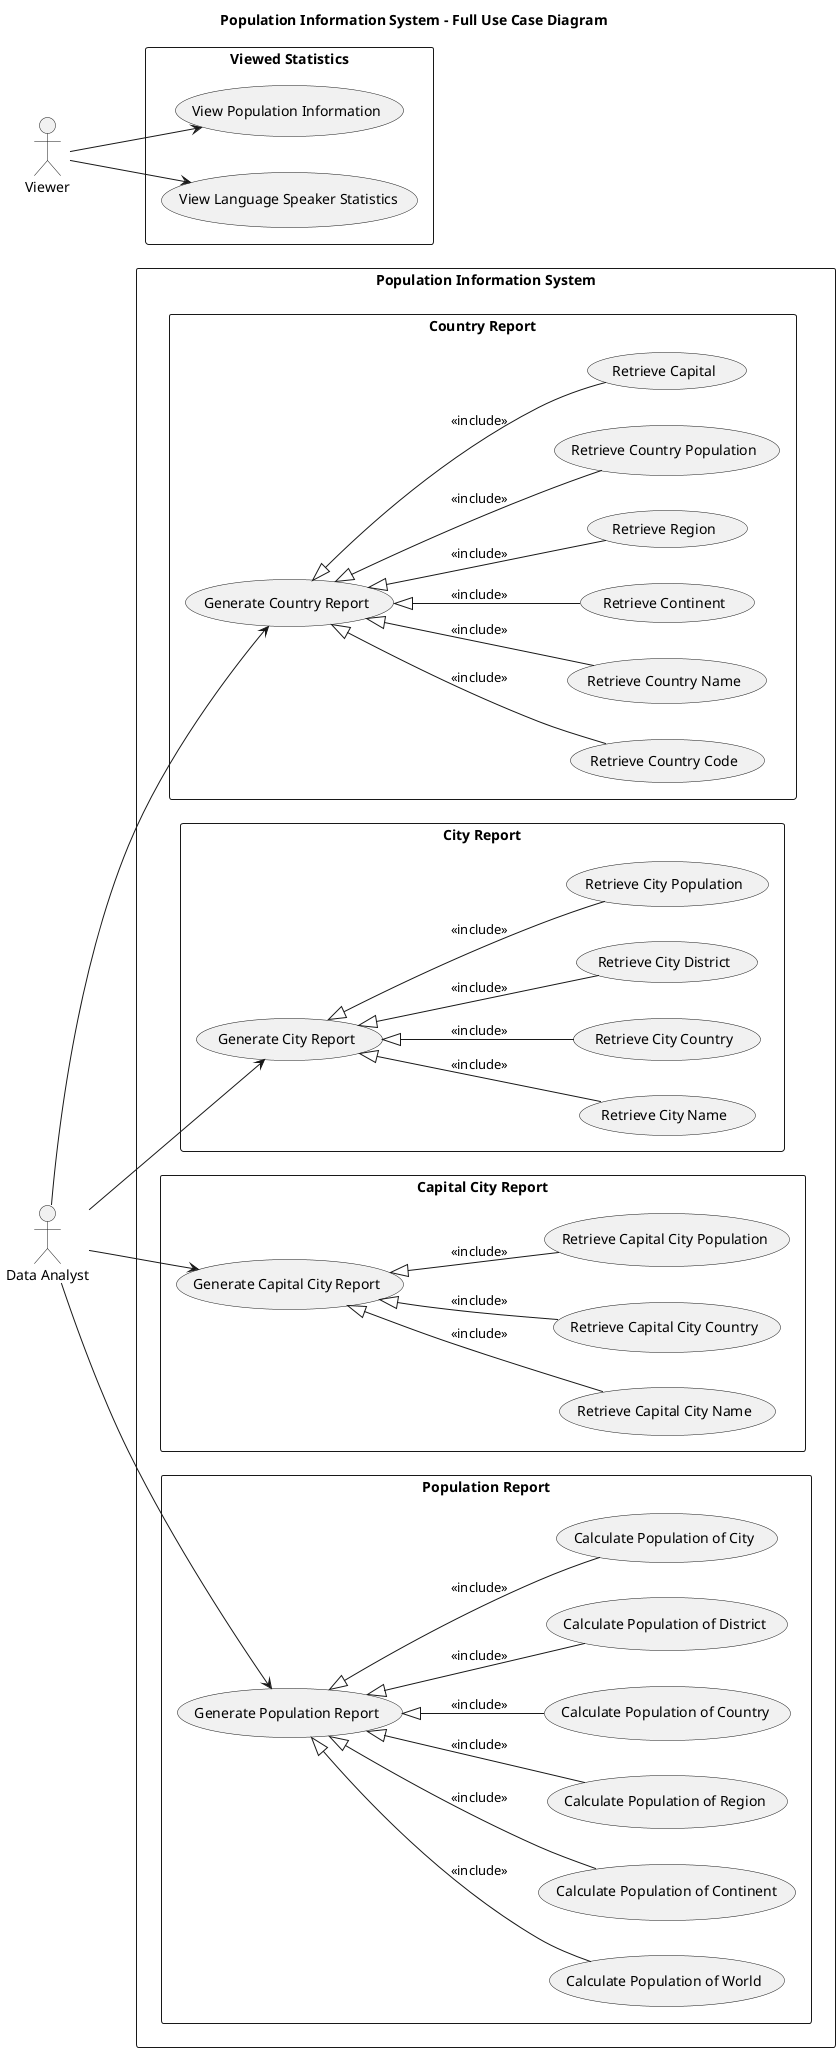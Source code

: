 @startuml


left to right direction

title Population Information System - Full Use Case Diagram


actor "Data Analyst" as Analyst
actor "Viewer" as Viewer



rectangle "Population Information System" as System {

rectangle "Country Report" {
        usecase "Generate Country Report" as CountryReport
        usecase "Retrieve Country Code" as CountryCode
        usecase "Retrieve Country Name" as CountryName
        usecase "Retrieve Continent" as CountryContinent
        usecase "Retrieve Region" as CountryRegion
        usecase "Retrieve Country Population" as CountryPopulation
        usecase "Retrieve Capital" as CountryCapital
}

rectangle "City Report" {
    usecase "Generate City Report" as CityReport
    usecase "Retrieve City Name" as CityName
    usecase "Retrieve City Country" as CityCountry
    usecase "Retrieve City District" as CityDistrict
    usecase "Retrieve City Population" as CityPopulation

}

rectangle "Capital City Report" {
     usecase "Generate Capital City Report" as CapitalCityReport
     usecase "Retrieve Capital City Name" as CapName
     usecase "Retrieve Capital City Country" as CapCountry
     usecase "Retrieve Capital City Population" as CapPopulation


 }


rectangle "Population Report"{

    usecase "Generate Population Report" as PopulationReport

    usecase "Calculate Population of World" as PopWorld
    usecase "Calculate Population of Continent" as PopContinent
    usecase "Calculate Population of Region" as PopRegion
    usecase "Calculate Population of Country" as PopCountry
    usecase "Calculate Population of District" as PopDistrict
    usecase "Calculate Population of City" as PopCity
}

}
rectangle "Viewed Statistics" {
 usecase "View Population Information" as ViewPopulation
    usecase "View Language Speaker Statistics" as ViewLanguageStats
}

Analyst --> CountryReport
Analyst --> CityReport
Analyst --> CapitalCityReport
Analyst --> PopulationReport


CountryReport <|-- CountryCode : <<include>>
CountryReport <|-- CountryName : <<include>>
CountryReport <|-- CountryContinent : <<include>>
CountryReport <|-- CountryRegion : <<include>>
CountryReport <|-- CountryPopulation : <<include>>
CountryReport <|-- CountryCapital : <<include>>


CityReport <|-- CityName : <<include>>
CityReport <|-- CityCountry : <<include>>
CityReport <|-- CityDistrict : <<include>>
CityReport <|-- CityPopulation : <<include>>


CapitalCityReport <|-- CapName : <<include>>
CapitalCityReport <|-- CapCountry : <<include>>
CapitalCityReport <|-- CapPopulation : <<include>>


PopulationReport <|-- PopWorld : <<include>>
PopulationReport <|-- PopContinent : <<include>>
PopulationReport <|-- PopRegion : <<include>>
PopulationReport <|-- PopCountry : <<include>>
PopulationReport <|-- PopDistrict : <<include>>
PopulationReport <|-- PopCity : <<include>>


Viewer --> ViewPopulation
Viewer --> ViewLanguageStats



@enduml